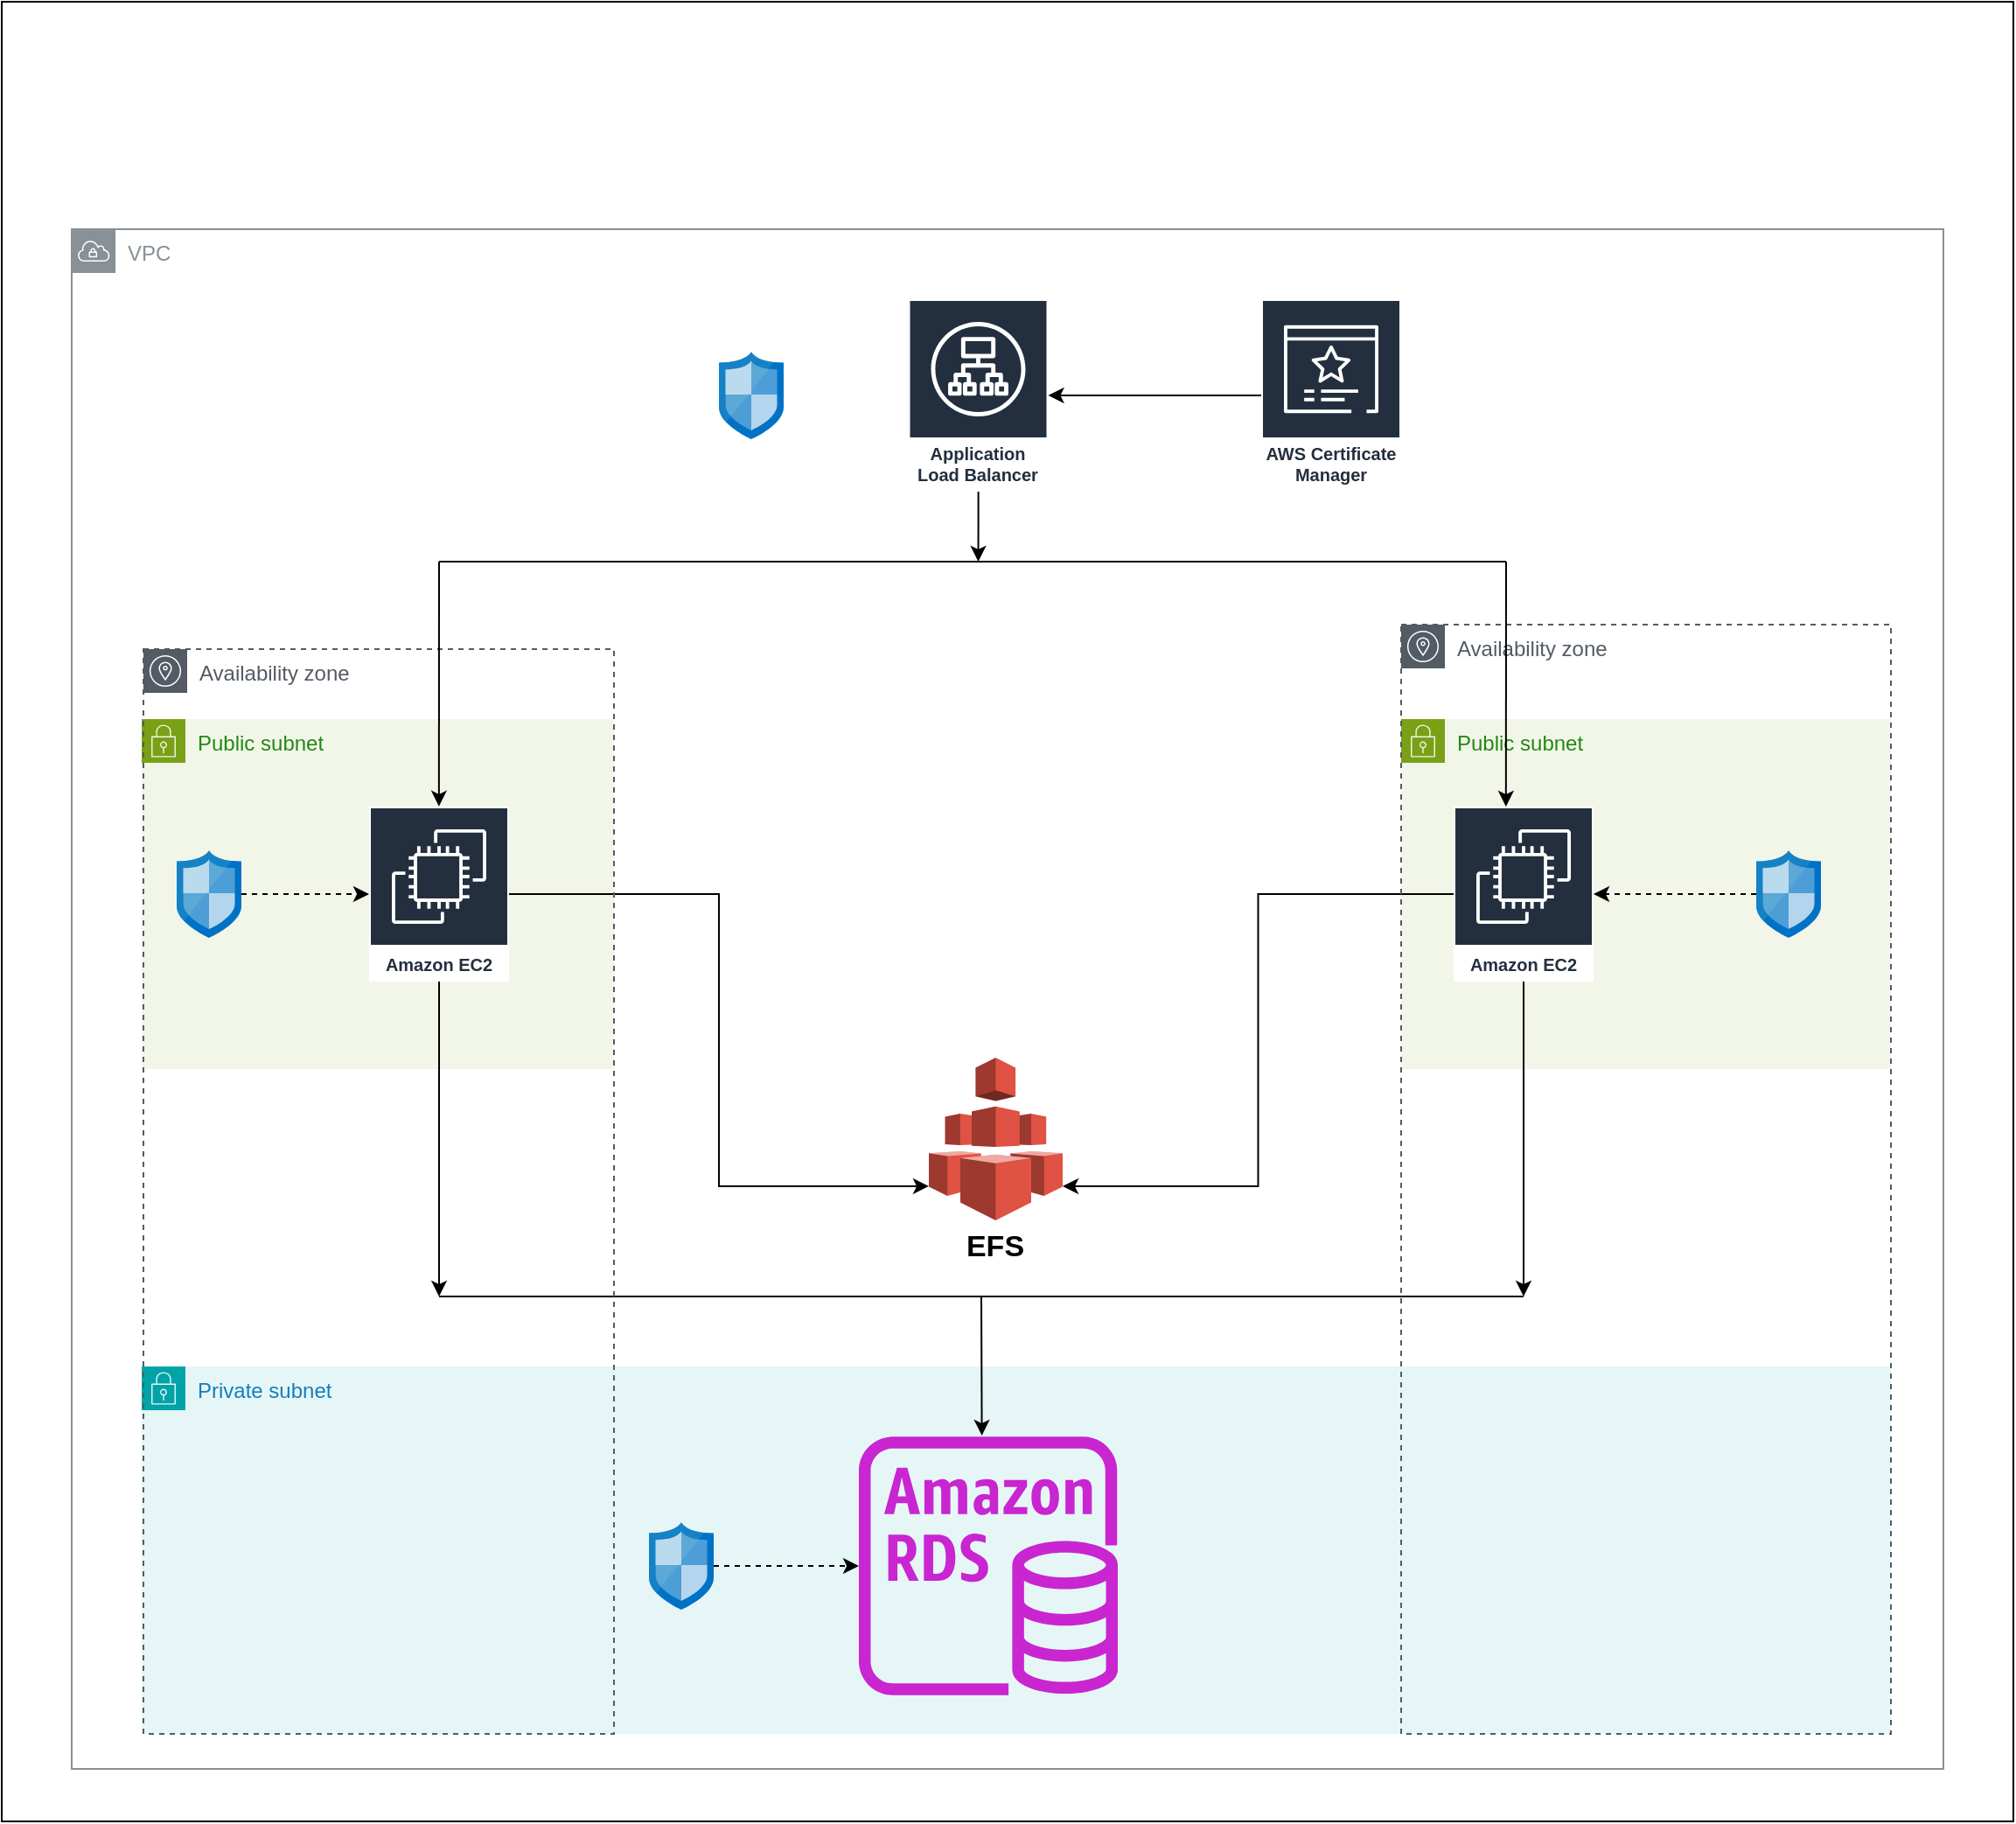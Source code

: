 <mxfile version="25.0.3">
  <diagram name="Page-1" id="exHbjJb1eUm2i2H5MIh6">
    <mxGraphModel dx="2614" dy="2091" grid="1" gridSize="10" guides="1" tooltips="1" connect="1" arrows="1" fold="1" page="1" pageScale="1" pageWidth="850" pageHeight="1100" math="0" shadow="0">
      <root>
        <mxCell id="0" />
        <mxCell id="1" parent="0" />
        <mxCell id="hLEPmnF3xuwa2py_abNP-1" value="" style="rounded=0;whiteSpace=wrap;html=1;" vertex="1" parent="1">
          <mxGeometry x="-190" y="-250" width="1150" height="1040" as="geometry" />
        </mxCell>
        <mxCell id="hLEPmnF3xuwa2py_abNP-2" value="VPC" style="sketch=0;outlineConnect=0;gradientColor=none;html=1;whiteSpace=wrap;fontSize=12;fontStyle=0;shape=mxgraph.aws4.group;grIcon=mxgraph.aws4.group_vpc;strokeColor=#879196;fillColor=none;verticalAlign=top;align=left;spacingLeft=30;fontColor=#879196;dashed=0;" vertex="1" parent="1">
          <mxGeometry x="-150" y="-120" width="1070" height="880" as="geometry" />
        </mxCell>
        <mxCell id="hLEPmnF3xuwa2py_abNP-3" value="Public subnet" style="points=[[0,0],[0.25,0],[0.5,0],[0.75,0],[1,0],[1,0.25],[1,0.5],[1,0.75],[1,1],[0.75,1],[0.5,1],[0.25,1],[0,1],[0,0.75],[0,0.5],[0,0.25]];outlineConnect=0;gradientColor=none;html=1;whiteSpace=wrap;fontSize=12;fontStyle=0;container=1;pointerEvents=0;collapsible=0;recursiveResize=0;shape=mxgraph.aws4.group;grIcon=mxgraph.aws4.group_security_group;grStroke=0;strokeColor=#7AA116;fillColor=#F2F6E8;verticalAlign=top;align=left;spacingLeft=30;fontColor=#248814;dashed=0;" vertex="1" parent="1">
          <mxGeometry x="-110" y="160" width="270" height="200" as="geometry" />
        </mxCell>
        <mxCell id="hLEPmnF3xuwa2py_abNP-23" style="edgeStyle=orthogonalEdgeStyle;rounded=0;orthogonalLoop=1;jettySize=auto;html=1;" edge="1" parent="hLEPmnF3xuwa2py_abNP-3" source="hLEPmnF3xuwa2py_abNP-10">
          <mxGeometry relative="1" as="geometry">
            <mxPoint x="170" y="330" as="targetPoint" />
          </mxGeometry>
        </mxCell>
        <mxCell id="hLEPmnF3xuwa2py_abNP-10" value="Amazon EC2" style="sketch=0;outlineConnect=0;fontColor=#232F3E;gradientColor=none;strokeColor=#ffffff;fillColor=#232F3E;dashed=0;verticalLabelPosition=middle;verticalAlign=bottom;align=center;html=1;whiteSpace=wrap;fontSize=10;fontStyle=1;spacing=3;shape=mxgraph.aws4.productIcon;prIcon=mxgraph.aws4.ec2;" vertex="1" parent="hLEPmnF3xuwa2py_abNP-3">
          <mxGeometry x="130" y="50" width="80" height="100" as="geometry" />
        </mxCell>
        <mxCell id="hLEPmnF3xuwa2py_abNP-26" style="edgeStyle=orthogonalEdgeStyle;rounded=0;orthogonalLoop=1;jettySize=auto;html=1;dashed=1;" edge="1" parent="hLEPmnF3xuwa2py_abNP-3" source="hLEPmnF3xuwa2py_abNP-12" target="hLEPmnF3xuwa2py_abNP-10">
          <mxGeometry relative="1" as="geometry" />
        </mxCell>
        <mxCell id="hLEPmnF3xuwa2py_abNP-12" value="" style="image;sketch=0;aspect=fixed;html=1;points=[];align=center;fontSize=12;image=img/lib/mscae/Network_Security_Groups_Classic.svg;" vertex="1" parent="hLEPmnF3xuwa2py_abNP-3">
          <mxGeometry x="20" y="75" width="37" height="50" as="geometry" />
        </mxCell>
        <mxCell id="hLEPmnF3xuwa2py_abNP-5" value="Public subnet" style="points=[[0,0],[0.25,0],[0.5,0],[0.75,0],[1,0],[1,0.25],[1,0.5],[1,0.75],[1,1],[0.75,1],[0.5,1],[0.25,1],[0,1],[0,0.75],[0,0.5],[0,0.25]];outlineConnect=0;gradientColor=none;html=1;whiteSpace=wrap;fontSize=12;fontStyle=0;container=1;pointerEvents=0;collapsible=0;recursiveResize=0;shape=mxgraph.aws4.group;grIcon=mxgraph.aws4.group_security_group;grStroke=0;strokeColor=#7AA116;fillColor=#F2F6E8;verticalAlign=top;align=left;spacingLeft=30;fontColor=#248814;dashed=0;" vertex="1" parent="1">
          <mxGeometry x="610" y="160" width="280" height="200" as="geometry" />
        </mxCell>
        <mxCell id="hLEPmnF3xuwa2py_abNP-13" value="" style="image;sketch=0;aspect=fixed;html=1;points=[];align=center;fontSize=12;image=img/lib/mscae/Network_Security_Groups_Classic.svg;" vertex="1" parent="hLEPmnF3xuwa2py_abNP-5">
          <mxGeometry x="203" y="75" width="37" height="50" as="geometry" />
        </mxCell>
        <mxCell id="hLEPmnF3xuwa2py_abNP-6" value="Private subnet" style="points=[[0,0],[0.25,0],[0.5,0],[0.75,0],[1,0],[1,0.25],[1,0.5],[1,0.75],[1,1],[0.75,1],[0.5,1],[0.25,1],[0,1],[0,0.75],[0,0.5],[0,0.25]];outlineConnect=0;gradientColor=none;html=1;whiteSpace=wrap;fontSize=12;fontStyle=0;container=1;pointerEvents=0;collapsible=0;recursiveResize=0;shape=mxgraph.aws4.group;grIcon=mxgraph.aws4.group_security_group;grStroke=0;strokeColor=#00A4A6;fillColor=#E6F6F7;verticalAlign=top;align=left;spacingLeft=30;fontColor=#147EBA;dashed=0;" vertex="1" parent="1">
          <mxGeometry x="-110" y="530" width="1000" height="210" as="geometry" />
        </mxCell>
        <mxCell id="hLEPmnF3xuwa2py_abNP-9" value="" style="sketch=0;outlineConnect=0;fontColor=#232F3E;gradientColor=none;fillColor=#C925D1;strokeColor=none;dashed=0;verticalLabelPosition=bottom;verticalAlign=top;align=center;html=1;fontSize=12;fontStyle=0;aspect=fixed;pointerEvents=1;shape=mxgraph.aws4.rds_instance;" vertex="1" parent="hLEPmnF3xuwa2py_abNP-6">
          <mxGeometry x="410" y="40" width="148" height="148" as="geometry" />
        </mxCell>
        <mxCell id="hLEPmnF3xuwa2py_abNP-30" style="edgeStyle=orthogonalEdgeStyle;rounded=0;orthogonalLoop=1;jettySize=auto;html=1;dashed=1;" edge="1" parent="hLEPmnF3xuwa2py_abNP-6" source="hLEPmnF3xuwa2py_abNP-14" target="hLEPmnF3xuwa2py_abNP-9">
          <mxGeometry relative="1" as="geometry" />
        </mxCell>
        <mxCell id="hLEPmnF3xuwa2py_abNP-14" value="" style="image;sketch=0;aspect=fixed;html=1;points=[];align=center;fontSize=12;image=img/lib/mscae/Network_Security_Groups_Classic.svg;" vertex="1" parent="hLEPmnF3xuwa2py_abNP-6">
          <mxGeometry x="290" y="89" width="37" height="50" as="geometry" />
        </mxCell>
        <mxCell id="hLEPmnF3xuwa2py_abNP-24" style="edgeStyle=orthogonalEdgeStyle;rounded=0;orthogonalLoop=1;jettySize=auto;html=1;" edge="1" parent="1" source="hLEPmnF3xuwa2py_abNP-11">
          <mxGeometry relative="1" as="geometry">
            <mxPoint x="680" y="490" as="targetPoint" />
          </mxGeometry>
        </mxCell>
        <mxCell id="hLEPmnF3xuwa2py_abNP-11" value="Amazon EC2" style="sketch=0;outlineConnect=0;fontColor=#232F3E;gradientColor=none;strokeColor=#ffffff;fillColor=#232F3E;dashed=0;verticalLabelPosition=middle;verticalAlign=bottom;align=center;html=1;whiteSpace=wrap;fontSize=10;fontStyle=1;spacing=3;shape=mxgraph.aws4.productIcon;prIcon=mxgraph.aws4.ec2;" vertex="1" parent="1">
          <mxGeometry x="640" y="210" width="80" height="100" as="geometry" />
        </mxCell>
        <mxCell id="hLEPmnF3xuwa2py_abNP-17" value="" style="outlineConnect=0;dashed=0;verticalLabelPosition=bottom;verticalAlign=top;align=center;html=1;shape=mxgraph.aws3.efs;fillColor=#E05243;gradientColor=none;" vertex="1" parent="1">
          <mxGeometry x="340" y="353.5" width="76.5" height="93" as="geometry" />
        </mxCell>
        <mxCell id="hLEPmnF3xuwa2py_abNP-18" value="&lt;font style=&quot;font-size: 17px;&quot;&gt;&lt;b&gt;EFS&lt;/b&gt;&lt;/font&gt;" style="text;html=1;align=center;verticalAlign=middle;whiteSpace=wrap;rounded=0;" vertex="1" parent="1">
          <mxGeometry x="348.25" y="446.5" width="60" height="30" as="geometry" />
        </mxCell>
        <mxCell id="hLEPmnF3xuwa2py_abNP-20" style="edgeStyle=orthogonalEdgeStyle;rounded=0;orthogonalLoop=1;jettySize=auto;html=1;entryX=0;entryY=0.79;entryDx=0;entryDy=0;entryPerimeter=0;" edge="1" parent="1" source="hLEPmnF3xuwa2py_abNP-10" target="hLEPmnF3xuwa2py_abNP-17">
          <mxGeometry relative="1" as="geometry" />
        </mxCell>
        <mxCell id="hLEPmnF3xuwa2py_abNP-21" style="edgeStyle=orthogonalEdgeStyle;rounded=0;orthogonalLoop=1;jettySize=auto;html=1;entryX=1;entryY=0.79;entryDx=0;entryDy=0;entryPerimeter=0;" edge="1" parent="1" source="hLEPmnF3xuwa2py_abNP-11" target="hLEPmnF3xuwa2py_abNP-17">
          <mxGeometry relative="1" as="geometry" />
        </mxCell>
        <mxCell id="hLEPmnF3xuwa2py_abNP-22" value="" style="endArrow=none;html=1;rounded=0;" edge="1" parent="1">
          <mxGeometry width="50" height="50" relative="1" as="geometry">
            <mxPoint x="680" y="490" as="sourcePoint" />
            <mxPoint x="60" y="490" as="targetPoint" />
          </mxGeometry>
        </mxCell>
        <mxCell id="hLEPmnF3xuwa2py_abNP-25" value="" style="endArrow=classic;html=1;rounded=0;entryX=0.475;entryY=-0.005;entryDx=0;entryDy=0;entryPerimeter=0;" edge="1" parent="1" target="hLEPmnF3xuwa2py_abNP-9">
          <mxGeometry width="50" height="50" relative="1" as="geometry">
            <mxPoint x="370" y="490" as="sourcePoint" />
            <mxPoint x="420" y="440" as="targetPoint" />
          </mxGeometry>
        </mxCell>
        <mxCell id="hLEPmnF3xuwa2py_abNP-27" style="edgeStyle=orthogonalEdgeStyle;rounded=0;orthogonalLoop=1;jettySize=auto;html=1;dashed=1;" edge="1" parent="1" source="hLEPmnF3xuwa2py_abNP-13" target="hLEPmnF3xuwa2py_abNP-11">
          <mxGeometry relative="1" as="geometry" />
        </mxCell>
        <mxCell id="hLEPmnF3xuwa2py_abNP-28" value="Availability zone" style="sketch=0;outlineConnect=0;gradientColor=none;html=1;whiteSpace=wrap;fontSize=12;fontStyle=0;shape=mxgraph.aws4.group;grIcon=mxgraph.aws4.group_availability_zone;strokeColor=#545B64;fillColor=none;verticalAlign=top;align=left;spacingLeft=30;fontColor=#545B64;dashed=1;" vertex="1" parent="1">
          <mxGeometry x="-109" y="120" width="269" height="620" as="geometry" />
        </mxCell>
        <mxCell id="hLEPmnF3xuwa2py_abNP-29" value="Availability zone" style="sketch=0;outlineConnect=0;gradientColor=none;html=1;whiteSpace=wrap;fontSize=12;fontStyle=0;shape=mxgraph.aws4.group;grIcon=mxgraph.aws4.group_availability_zone;strokeColor=#545B64;fillColor=none;verticalAlign=top;align=left;spacingLeft=30;fontColor=#545B64;dashed=1;" vertex="1" parent="1">
          <mxGeometry x="610" y="106" width="280" height="634" as="geometry" />
        </mxCell>
        <mxCell id="hLEPmnF3xuwa2py_abNP-35" style="edgeStyle=orthogonalEdgeStyle;rounded=0;orthogonalLoop=1;jettySize=auto;html=1;" edge="1" parent="1" source="hLEPmnF3xuwa2py_abNP-31">
          <mxGeometry relative="1" as="geometry">
            <mxPoint x="368.25" y="70" as="targetPoint" />
          </mxGeometry>
        </mxCell>
        <mxCell id="hLEPmnF3xuwa2py_abNP-31" value="Application Load Balancer" style="sketch=0;outlineConnect=0;fontColor=#232F3E;gradientColor=none;strokeColor=#ffffff;fillColor=#232F3E;dashed=0;verticalLabelPosition=middle;verticalAlign=bottom;align=center;html=1;whiteSpace=wrap;fontSize=10;fontStyle=1;spacing=3;shape=mxgraph.aws4.productIcon;prIcon=mxgraph.aws4.application_load_balancer;" vertex="1" parent="1">
          <mxGeometry x="328.25" y="-80" width="80" height="110" as="geometry" />
        </mxCell>
        <mxCell id="hLEPmnF3xuwa2py_abNP-32" value="" style="endArrow=none;html=1;rounded=0;" edge="1" parent="1">
          <mxGeometry width="50" height="50" relative="1" as="geometry">
            <mxPoint x="60" y="70" as="sourcePoint" />
            <mxPoint x="670" y="70" as="targetPoint" />
          </mxGeometry>
        </mxCell>
        <mxCell id="hLEPmnF3xuwa2py_abNP-33" value="" style="endArrow=classic;html=1;rounded=0;entryX=0.628;entryY=0.145;entryDx=0;entryDy=0;entryPerimeter=0;" edge="1" parent="1" target="hLEPmnF3xuwa2py_abNP-28">
          <mxGeometry width="50" height="50" relative="1" as="geometry">
            <mxPoint x="60" y="70" as="sourcePoint" />
            <mxPoint x="110" y="20" as="targetPoint" />
          </mxGeometry>
        </mxCell>
        <mxCell id="hLEPmnF3xuwa2py_abNP-34" value="" style="endArrow=classic;html=1;rounded=0;entryX=0.214;entryY=0.164;entryDx=0;entryDy=0;entryPerimeter=0;" edge="1" parent="1" target="hLEPmnF3xuwa2py_abNP-29">
          <mxGeometry width="50" height="50" relative="1" as="geometry">
            <mxPoint x="670" y="70" as="sourcePoint" />
            <mxPoint x="720" y="20" as="targetPoint" />
          </mxGeometry>
        </mxCell>
        <mxCell id="hLEPmnF3xuwa2py_abNP-36" value="" style="image;sketch=0;aspect=fixed;html=1;points=[];align=center;fontSize=12;image=img/lib/mscae/Network_Security_Groups_Classic.svg;" vertex="1" parent="1">
          <mxGeometry x="220" y="-50" width="37" height="50" as="geometry" />
        </mxCell>
        <mxCell id="hLEPmnF3xuwa2py_abNP-38" style="edgeStyle=orthogonalEdgeStyle;rounded=0;orthogonalLoop=1;jettySize=auto;html=1;" edge="1" parent="1" source="hLEPmnF3xuwa2py_abNP-37" target="hLEPmnF3xuwa2py_abNP-31">
          <mxGeometry relative="1" as="geometry" />
        </mxCell>
        <mxCell id="hLEPmnF3xuwa2py_abNP-37" value="AWS Certificate Manager" style="sketch=0;outlineConnect=0;fontColor=#232F3E;gradientColor=none;strokeColor=#ffffff;fillColor=#232F3E;dashed=0;verticalLabelPosition=middle;verticalAlign=bottom;align=center;html=1;whiteSpace=wrap;fontSize=10;fontStyle=1;spacing=3;shape=mxgraph.aws4.productIcon;prIcon=mxgraph.aws4.certificate_manager_3;" vertex="1" parent="1">
          <mxGeometry x="530" y="-80" width="80" height="110" as="geometry" />
        </mxCell>
      </root>
    </mxGraphModel>
  </diagram>
</mxfile>
